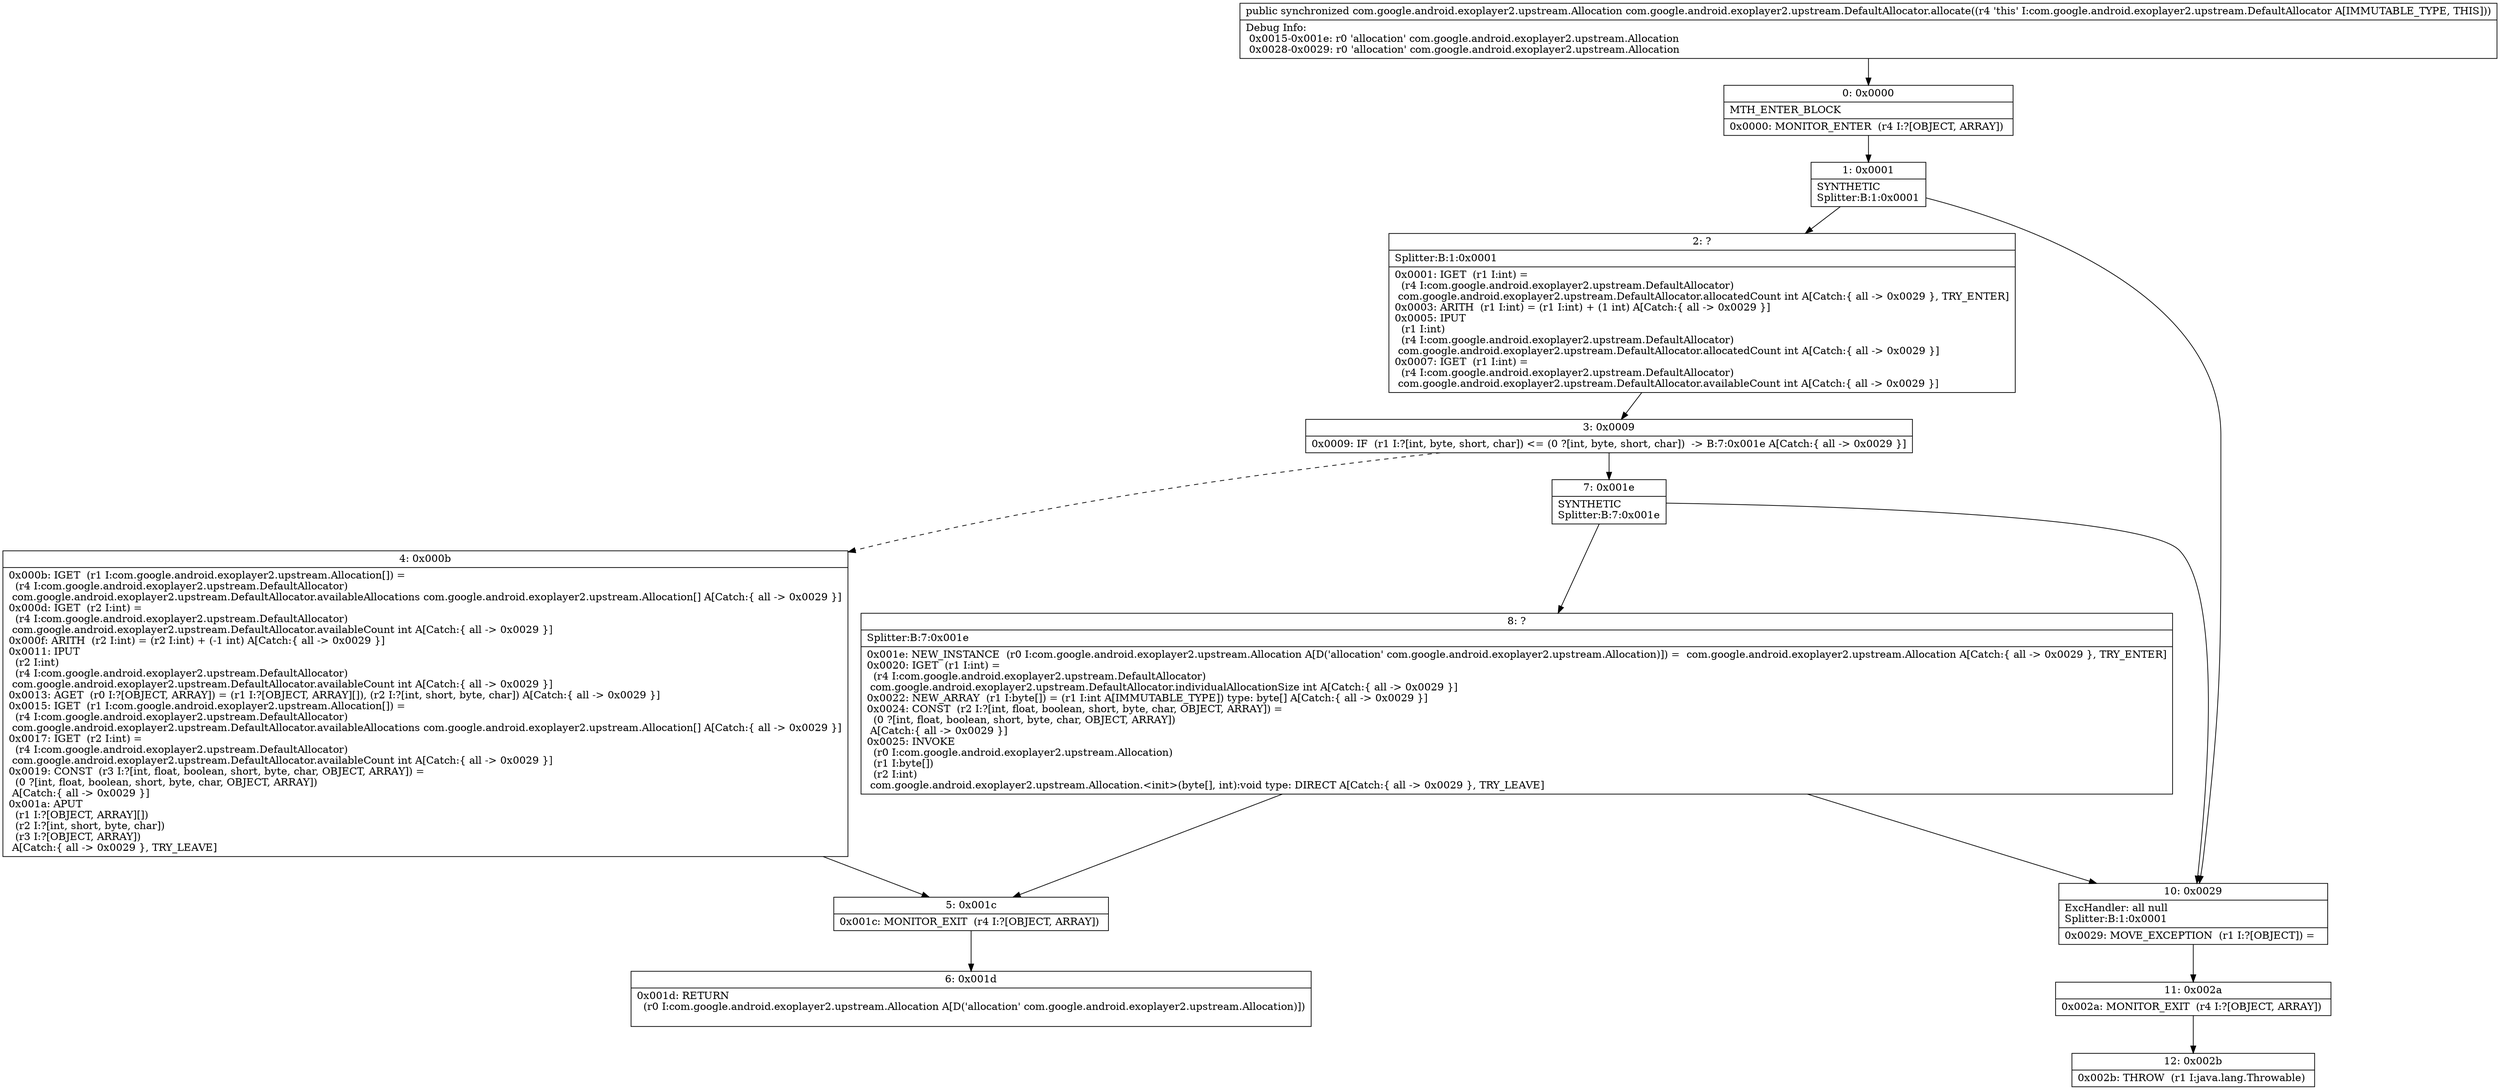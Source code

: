 digraph "CFG forcom.google.android.exoplayer2.upstream.DefaultAllocator.allocate()Lcom\/google\/android\/exoplayer2\/upstream\/Allocation;" {
Node_0 [shape=record,label="{0\:\ 0x0000|MTH_ENTER_BLOCK\l|0x0000: MONITOR_ENTER  (r4 I:?[OBJECT, ARRAY]) \l}"];
Node_1 [shape=record,label="{1\:\ 0x0001|SYNTHETIC\lSplitter:B:1:0x0001\l}"];
Node_2 [shape=record,label="{2\:\ ?|Splitter:B:1:0x0001\l|0x0001: IGET  (r1 I:int) = \l  (r4 I:com.google.android.exoplayer2.upstream.DefaultAllocator)\l com.google.android.exoplayer2.upstream.DefaultAllocator.allocatedCount int A[Catch:\{ all \-\> 0x0029 \}, TRY_ENTER]\l0x0003: ARITH  (r1 I:int) = (r1 I:int) + (1 int) A[Catch:\{ all \-\> 0x0029 \}]\l0x0005: IPUT  \l  (r1 I:int)\l  (r4 I:com.google.android.exoplayer2.upstream.DefaultAllocator)\l com.google.android.exoplayer2.upstream.DefaultAllocator.allocatedCount int A[Catch:\{ all \-\> 0x0029 \}]\l0x0007: IGET  (r1 I:int) = \l  (r4 I:com.google.android.exoplayer2.upstream.DefaultAllocator)\l com.google.android.exoplayer2.upstream.DefaultAllocator.availableCount int A[Catch:\{ all \-\> 0x0029 \}]\l}"];
Node_3 [shape=record,label="{3\:\ 0x0009|0x0009: IF  (r1 I:?[int, byte, short, char]) \<= (0 ?[int, byte, short, char])  \-\> B:7:0x001e A[Catch:\{ all \-\> 0x0029 \}]\l}"];
Node_4 [shape=record,label="{4\:\ 0x000b|0x000b: IGET  (r1 I:com.google.android.exoplayer2.upstream.Allocation[]) = \l  (r4 I:com.google.android.exoplayer2.upstream.DefaultAllocator)\l com.google.android.exoplayer2.upstream.DefaultAllocator.availableAllocations com.google.android.exoplayer2.upstream.Allocation[] A[Catch:\{ all \-\> 0x0029 \}]\l0x000d: IGET  (r2 I:int) = \l  (r4 I:com.google.android.exoplayer2.upstream.DefaultAllocator)\l com.google.android.exoplayer2.upstream.DefaultAllocator.availableCount int A[Catch:\{ all \-\> 0x0029 \}]\l0x000f: ARITH  (r2 I:int) = (r2 I:int) + (\-1 int) A[Catch:\{ all \-\> 0x0029 \}]\l0x0011: IPUT  \l  (r2 I:int)\l  (r4 I:com.google.android.exoplayer2.upstream.DefaultAllocator)\l com.google.android.exoplayer2.upstream.DefaultAllocator.availableCount int A[Catch:\{ all \-\> 0x0029 \}]\l0x0013: AGET  (r0 I:?[OBJECT, ARRAY]) = (r1 I:?[OBJECT, ARRAY][]), (r2 I:?[int, short, byte, char]) A[Catch:\{ all \-\> 0x0029 \}]\l0x0015: IGET  (r1 I:com.google.android.exoplayer2.upstream.Allocation[]) = \l  (r4 I:com.google.android.exoplayer2.upstream.DefaultAllocator)\l com.google.android.exoplayer2.upstream.DefaultAllocator.availableAllocations com.google.android.exoplayer2.upstream.Allocation[] A[Catch:\{ all \-\> 0x0029 \}]\l0x0017: IGET  (r2 I:int) = \l  (r4 I:com.google.android.exoplayer2.upstream.DefaultAllocator)\l com.google.android.exoplayer2.upstream.DefaultAllocator.availableCount int A[Catch:\{ all \-\> 0x0029 \}]\l0x0019: CONST  (r3 I:?[int, float, boolean, short, byte, char, OBJECT, ARRAY]) = \l  (0 ?[int, float, boolean, short, byte, char, OBJECT, ARRAY])\l A[Catch:\{ all \-\> 0x0029 \}]\l0x001a: APUT  \l  (r1 I:?[OBJECT, ARRAY][])\l  (r2 I:?[int, short, byte, char])\l  (r3 I:?[OBJECT, ARRAY])\l A[Catch:\{ all \-\> 0x0029 \}, TRY_LEAVE]\l}"];
Node_5 [shape=record,label="{5\:\ 0x001c|0x001c: MONITOR_EXIT  (r4 I:?[OBJECT, ARRAY]) \l}"];
Node_6 [shape=record,label="{6\:\ 0x001d|0x001d: RETURN  \l  (r0 I:com.google.android.exoplayer2.upstream.Allocation A[D('allocation' com.google.android.exoplayer2.upstream.Allocation)])\l \l}"];
Node_7 [shape=record,label="{7\:\ 0x001e|SYNTHETIC\lSplitter:B:7:0x001e\l}"];
Node_8 [shape=record,label="{8\:\ ?|Splitter:B:7:0x001e\l|0x001e: NEW_INSTANCE  (r0 I:com.google.android.exoplayer2.upstream.Allocation A[D('allocation' com.google.android.exoplayer2.upstream.Allocation)]) =  com.google.android.exoplayer2.upstream.Allocation A[Catch:\{ all \-\> 0x0029 \}, TRY_ENTER]\l0x0020: IGET  (r1 I:int) = \l  (r4 I:com.google.android.exoplayer2.upstream.DefaultAllocator)\l com.google.android.exoplayer2.upstream.DefaultAllocator.individualAllocationSize int A[Catch:\{ all \-\> 0x0029 \}]\l0x0022: NEW_ARRAY  (r1 I:byte[]) = (r1 I:int A[IMMUTABLE_TYPE]) type: byte[] A[Catch:\{ all \-\> 0x0029 \}]\l0x0024: CONST  (r2 I:?[int, float, boolean, short, byte, char, OBJECT, ARRAY]) = \l  (0 ?[int, float, boolean, short, byte, char, OBJECT, ARRAY])\l A[Catch:\{ all \-\> 0x0029 \}]\l0x0025: INVOKE  \l  (r0 I:com.google.android.exoplayer2.upstream.Allocation)\l  (r1 I:byte[])\l  (r2 I:int)\l com.google.android.exoplayer2.upstream.Allocation.\<init\>(byte[], int):void type: DIRECT A[Catch:\{ all \-\> 0x0029 \}, TRY_LEAVE]\l}"];
Node_10 [shape=record,label="{10\:\ 0x0029|ExcHandler: all null\lSplitter:B:1:0x0001\l|0x0029: MOVE_EXCEPTION  (r1 I:?[OBJECT]) =  \l}"];
Node_11 [shape=record,label="{11\:\ 0x002a|0x002a: MONITOR_EXIT  (r4 I:?[OBJECT, ARRAY]) \l}"];
Node_12 [shape=record,label="{12\:\ 0x002b|0x002b: THROW  (r1 I:java.lang.Throwable) \l}"];
MethodNode[shape=record,label="{public synchronized com.google.android.exoplayer2.upstream.Allocation com.google.android.exoplayer2.upstream.DefaultAllocator.allocate((r4 'this' I:com.google.android.exoplayer2.upstream.DefaultAllocator A[IMMUTABLE_TYPE, THIS]))  | Debug Info:\l  0x0015\-0x001e: r0 'allocation' com.google.android.exoplayer2.upstream.Allocation\l  0x0028\-0x0029: r0 'allocation' com.google.android.exoplayer2.upstream.Allocation\l}"];
MethodNode -> Node_0;
Node_0 -> Node_1;
Node_1 -> Node_2;
Node_1 -> Node_10;
Node_2 -> Node_3;
Node_3 -> Node_4[style=dashed];
Node_3 -> Node_7;
Node_4 -> Node_5;
Node_5 -> Node_6;
Node_7 -> Node_8;
Node_7 -> Node_10;
Node_8 -> Node_10;
Node_8 -> Node_5;
Node_10 -> Node_11;
Node_11 -> Node_12;
}

